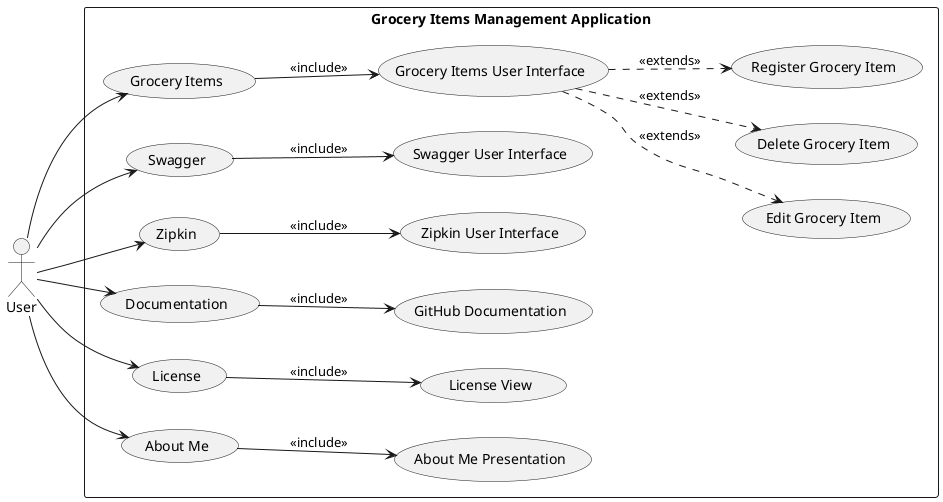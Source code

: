@startuml
'https://plantuml.com/use-case-diagram
left to right direction
Actor User as user

rectangle "Grocery Items Management Application" {

usecase "Grocery Items" as GroceryItemTreeItem
usecase "Swagger" as SwaggerTreeItem
usecase "Zipkin" as ZipkinTreeItem
usecase "Documentation" as DocumentationTreeItem
usecase "License" as LicenseTreeItem
usecase "About Me" as AboutMeTreeItem

usecase "Grocery Items User Interface" as GroceryItemsSummary
usecase "Edit Grocery Item" as EditGroceryItem
usecase "Delete Grocery Item" as DeleteGroceryItem
usecase "Register Grocery Item" as RegisterGroceryItem

usecase "Swagger User Interface" as SwaggerUI
usecase "Zipkin User Interface" as ZipkinUI
usecase "GitHub Documentation" as GitHubDocumentation
usecase "License View" as LicenseView
usecase "About Me Presentation" as Website

user --> GroceryItemTreeItem
user --> SwaggerTreeItem
user --> ZipkinTreeItem
user --> DocumentationTreeItem
user --> LicenseTreeItem
user --> AboutMeTreeItem

(GroceryItemTreeItem) --> (GroceryItemsSummary) : <<include>>
(GroceryItemsSummary) ..> (EditGroceryItem) : <<extends>>
(GroceryItemsSummary) ..> (DeleteGroceryItem) : <<extends>>
(GroceryItemsSummary) ..> (RegisterGroceryItem) : <<extends>>

(SwaggerTreeItem) -->(SwaggerUI) : <<include>>
(ZipkinTreeItem) --> (ZipkinUI) : <<include>>
(DocumentationTreeItem) --> (GitHubDocumentation) : <<include>>
(LicenseTreeItem) --> (LicenseView) :  <<include>>
(AboutMeTreeItem) --> (Website) : <<include>>

}

@enduml